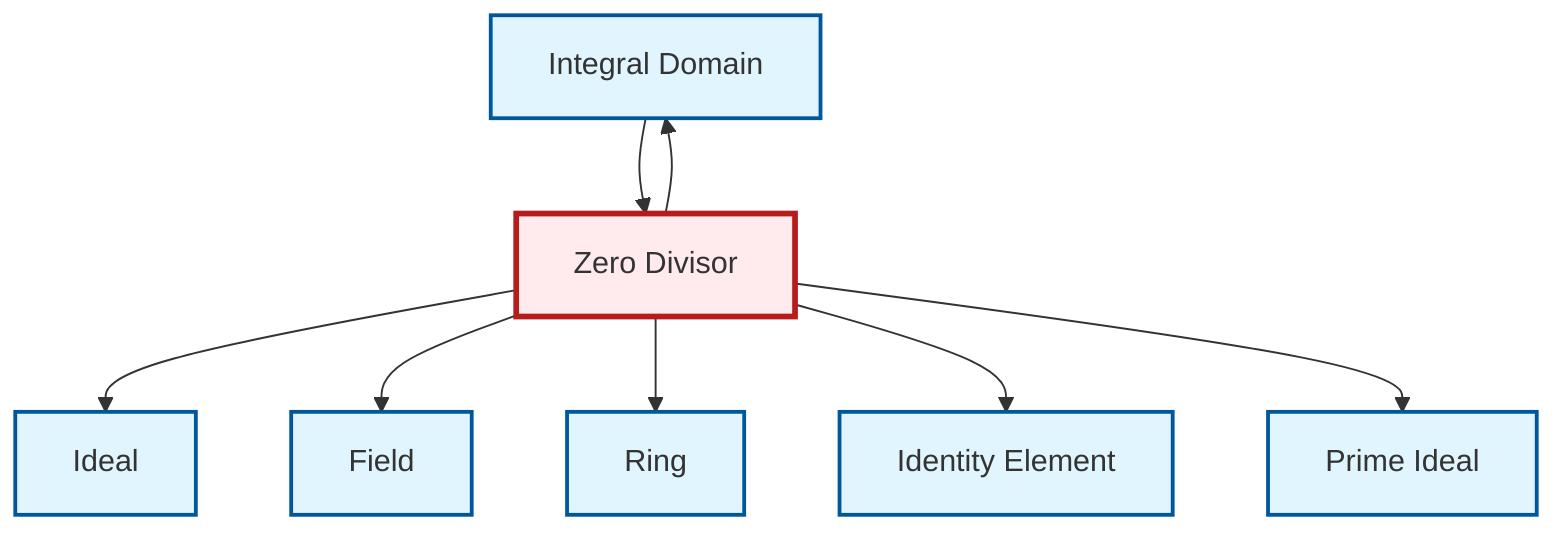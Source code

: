 graph TD
    classDef definition fill:#e1f5fe,stroke:#01579b,stroke-width:2px
    classDef theorem fill:#f3e5f5,stroke:#4a148c,stroke-width:2px
    classDef axiom fill:#fff3e0,stroke:#e65100,stroke-width:2px
    classDef example fill:#e8f5e9,stroke:#1b5e20,stroke-width:2px
    classDef current fill:#ffebee,stroke:#b71c1c,stroke-width:3px
    def-identity-element["Identity Element"]:::definition
    def-integral-domain["Integral Domain"]:::definition
    def-ideal["Ideal"]:::definition
    def-zero-divisor["Zero Divisor"]:::definition
    def-prime-ideal["Prime Ideal"]:::definition
    def-ring["Ring"]:::definition
    def-field["Field"]:::definition
    def-zero-divisor --> def-ideal
    def-integral-domain --> def-zero-divisor
    def-zero-divisor --> def-field
    def-zero-divisor --> def-ring
    def-zero-divisor --> def-identity-element
    def-zero-divisor --> def-prime-ideal
    def-zero-divisor --> def-integral-domain
    class def-zero-divisor current